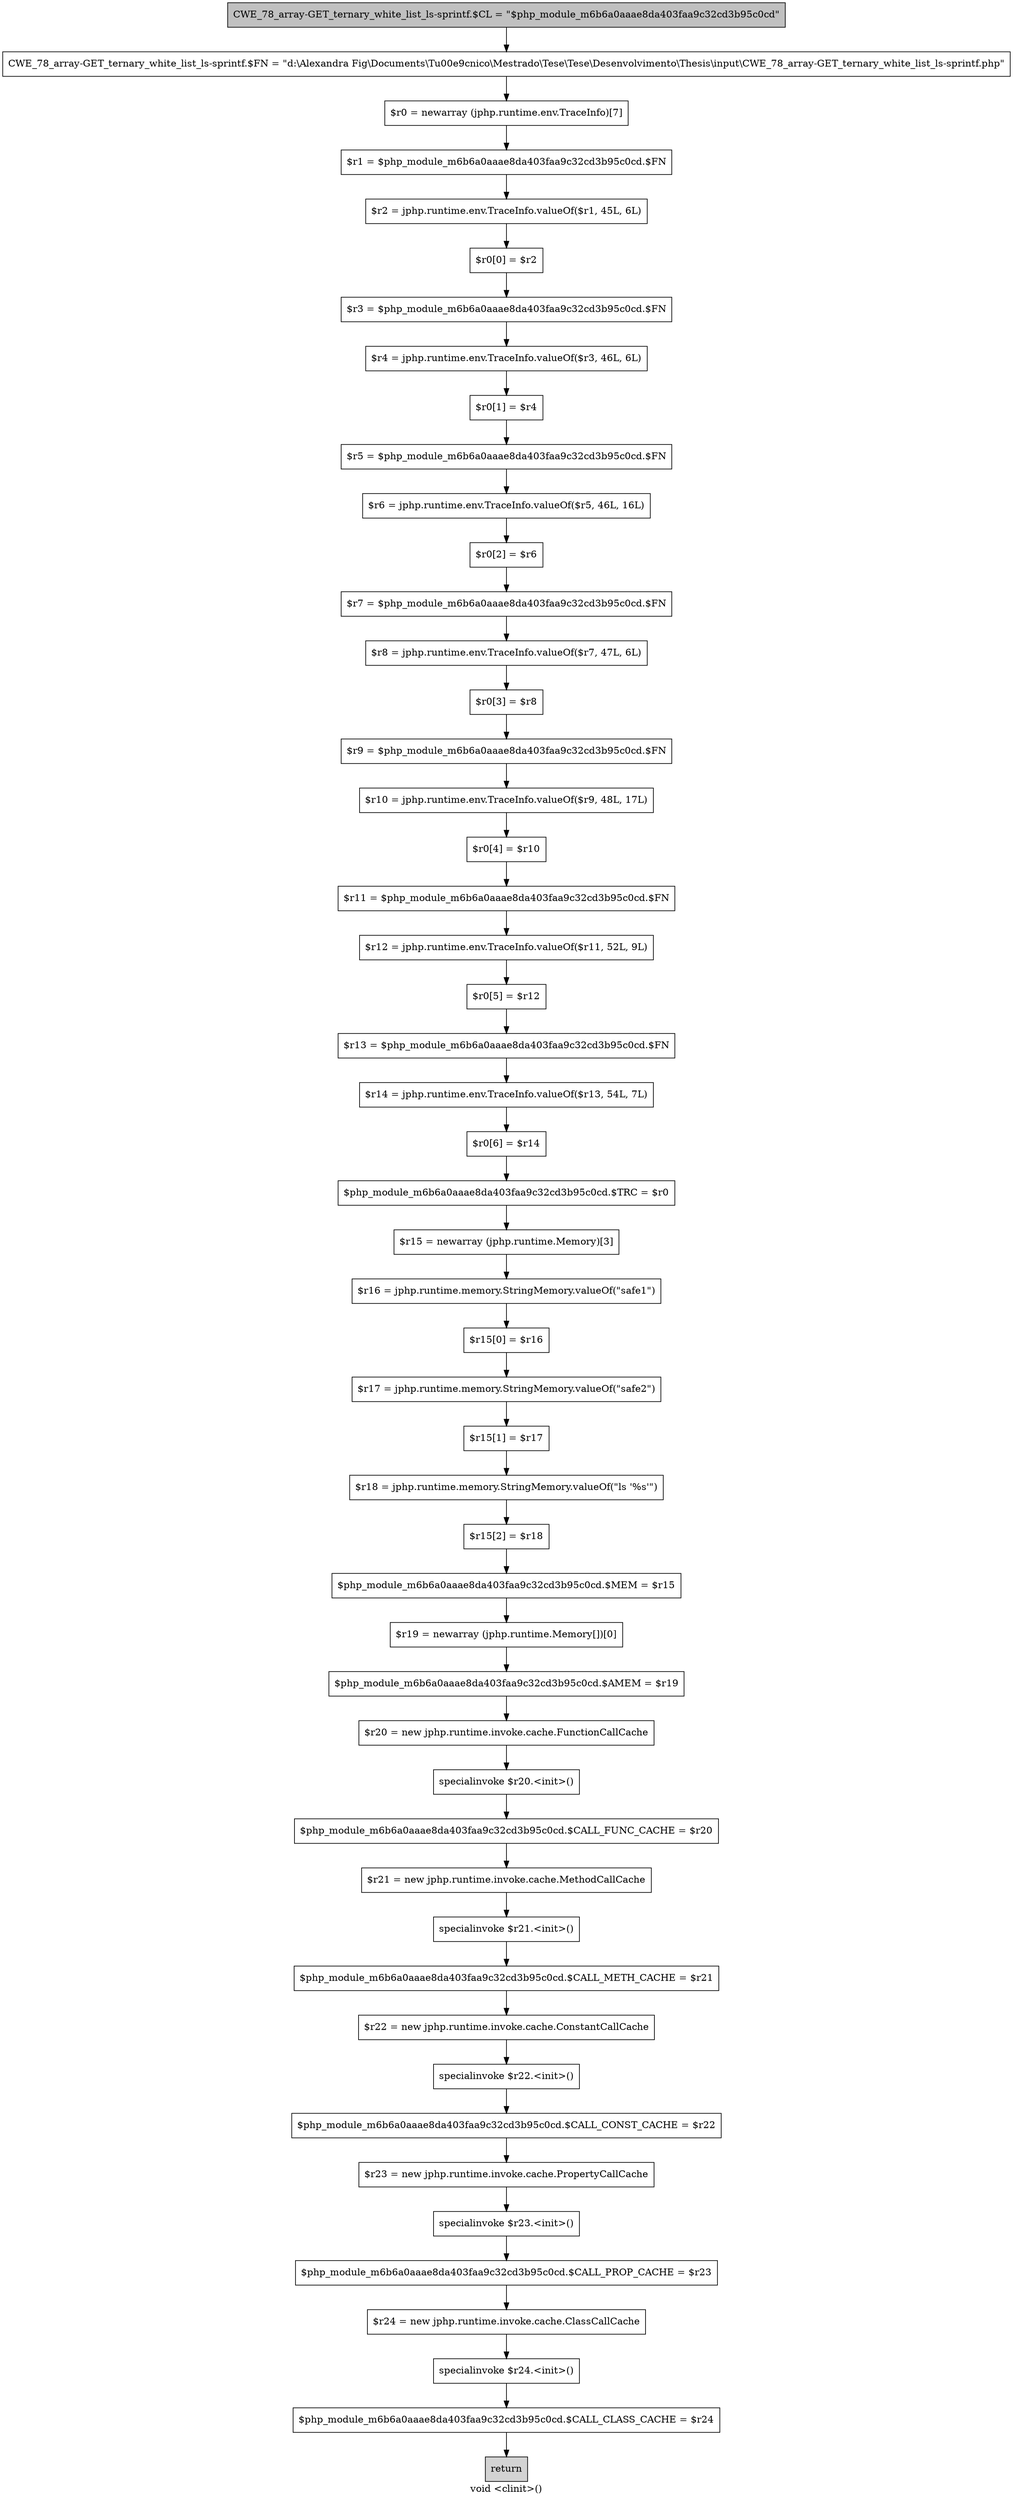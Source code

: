 digraph "void <clinit>()" {
    label="void <clinit>()";
    node [shape=box];
    "0" [style=filled,fillcolor=gray,label="CWE_78_array-GET_ternary_white_list_ls-sprintf.$CL = \"$php_module_m6b6a0aaae8da403faa9c32cd3b95c0cd\"",];
    "1" [label="CWE_78_array-GET_ternary_white_list_ls-sprintf.$FN = \"d:\\Alexandra Fig\\Documents\\T\u00e9cnico\\Mestrado\\Tese\\Tese\\Desenvolvimento\\Thesis\\input\\CWE_78_array-GET_ternary_white_list_ls-sprintf.php\"",];
    "0"->"1";
    "2" [label="$r0 = newarray (jphp.runtime.env.TraceInfo)[7]",];
    "1"->"2";
    "3" [label="$r1 = $php_module_m6b6a0aaae8da403faa9c32cd3b95c0cd.$FN",];
    "2"->"3";
    "4" [label="$r2 = jphp.runtime.env.TraceInfo.valueOf($r1, 45L, 6L)",];
    "3"->"4";
    "5" [label="$r0[0] = $r2",];
    "4"->"5";
    "6" [label="$r3 = $php_module_m6b6a0aaae8da403faa9c32cd3b95c0cd.$FN",];
    "5"->"6";
    "7" [label="$r4 = jphp.runtime.env.TraceInfo.valueOf($r3, 46L, 6L)",];
    "6"->"7";
    "8" [label="$r0[1] = $r4",];
    "7"->"8";
    "9" [label="$r5 = $php_module_m6b6a0aaae8da403faa9c32cd3b95c0cd.$FN",];
    "8"->"9";
    "10" [label="$r6 = jphp.runtime.env.TraceInfo.valueOf($r5, 46L, 16L)",];
    "9"->"10";
    "11" [label="$r0[2] = $r6",];
    "10"->"11";
    "12" [label="$r7 = $php_module_m6b6a0aaae8da403faa9c32cd3b95c0cd.$FN",];
    "11"->"12";
    "13" [label="$r8 = jphp.runtime.env.TraceInfo.valueOf($r7, 47L, 6L)",];
    "12"->"13";
    "14" [label="$r0[3] = $r8",];
    "13"->"14";
    "15" [label="$r9 = $php_module_m6b6a0aaae8da403faa9c32cd3b95c0cd.$FN",];
    "14"->"15";
    "16" [label="$r10 = jphp.runtime.env.TraceInfo.valueOf($r9, 48L, 17L)",];
    "15"->"16";
    "17" [label="$r0[4] = $r10",];
    "16"->"17";
    "18" [label="$r11 = $php_module_m6b6a0aaae8da403faa9c32cd3b95c0cd.$FN",];
    "17"->"18";
    "19" [label="$r12 = jphp.runtime.env.TraceInfo.valueOf($r11, 52L, 9L)",];
    "18"->"19";
    "20" [label="$r0[5] = $r12",];
    "19"->"20";
    "21" [label="$r13 = $php_module_m6b6a0aaae8da403faa9c32cd3b95c0cd.$FN",];
    "20"->"21";
    "22" [label="$r14 = jphp.runtime.env.TraceInfo.valueOf($r13, 54L, 7L)",];
    "21"->"22";
    "23" [label="$r0[6] = $r14",];
    "22"->"23";
    "24" [label="$php_module_m6b6a0aaae8da403faa9c32cd3b95c0cd.$TRC = $r0",];
    "23"->"24";
    "25" [label="$r15 = newarray (jphp.runtime.Memory)[3]",];
    "24"->"25";
    "26" [label="$r16 = jphp.runtime.memory.StringMemory.valueOf(\"safe1\")",];
    "25"->"26";
    "27" [label="$r15[0] = $r16",];
    "26"->"27";
    "28" [label="$r17 = jphp.runtime.memory.StringMemory.valueOf(\"safe2\")",];
    "27"->"28";
    "29" [label="$r15[1] = $r17",];
    "28"->"29";
    "30" [label="$r18 = jphp.runtime.memory.StringMemory.valueOf(\"ls \'%s\'\")",];
    "29"->"30";
    "31" [label="$r15[2] = $r18",];
    "30"->"31";
    "32" [label="$php_module_m6b6a0aaae8da403faa9c32cd3b95c0cd.$MEM = $r15",];
    "31"->"32";
    "33" [label="$r19 = newarray (jphp.runtime.Memory[])[0]",];
    "32"->"33";
    "34" [label="$php_module_m6b6a0aaae8da403faa9c32cd3b95c0cd.$AMEM = $r19",];
    "33"->"34";
    "35" [label="$r20 = new jphp.runtime.invoke.cache.FunctionCallCache",];
    "34"->"35";
    "36" [label="specialinvoke $r20.<init>()",];
    "35"->"36";
    "37" [label="$php_module_m6b6a0aaae8da403faa9c32cd3b95c0cd.$CALL_FUNC_CACHE = $r20",];
    "36"->"37";
    "38" [label="$r21 = new jphp.runtime.invoke.cache.MethodCallCache",];
    "37"->"38";
    "39" [label="specialinvoke $r21.<init>()",];
    "38"->"39";
    "40" [label="$php_module_m6b6a0aaae8da403faa9c32cd3b95c0cd.$CALL_METH_CACHE = $r21",];
    "39"->"40";
    "41" [label="$r22 = new jphp.runtime.invoke.cache.ConstantCallCache",];
    "40"->"41";
    "42" [label="specialinvoke $r22.<init>()",];
    "41"->"42";
    "43" [label="$php_module_m6b6a0aaae8da403faa9c32cd3b95c0cd.$CALL_CONST_CACHE = $r22",];
    "42"->"43";
    "44" [label="$r23 = new jphp.runtime.invoke.cache.PropertyCallCache",];
    "43"->"44";
    "45" [label="specialinvoke $r23.<init>()",];
    "44"->"45";
    "46" [label="$php_module_m6b6a0aaae8da403faa9c32cd3b95c0cd.$CALL_PROP_CACHE = $r23",];
    "45"->"46";
    "47" [label="$r24 = new jphp.runtime.invoke.cache.ClassCallCache",];
    "46"->"47";
    "48" [label="specialinvoke $r24.<init>()",];
    "47"->"48";
    "49" [label="$php_module_m6b6a0aaae8da403faa9c32cd3b95c0cd.$CALL_CLASS_CACHE = $r24",];
    "48"->"49";
    "50" [style=filled,fillcolor=lightgray,label="return",];
    "49"->"50";
}
